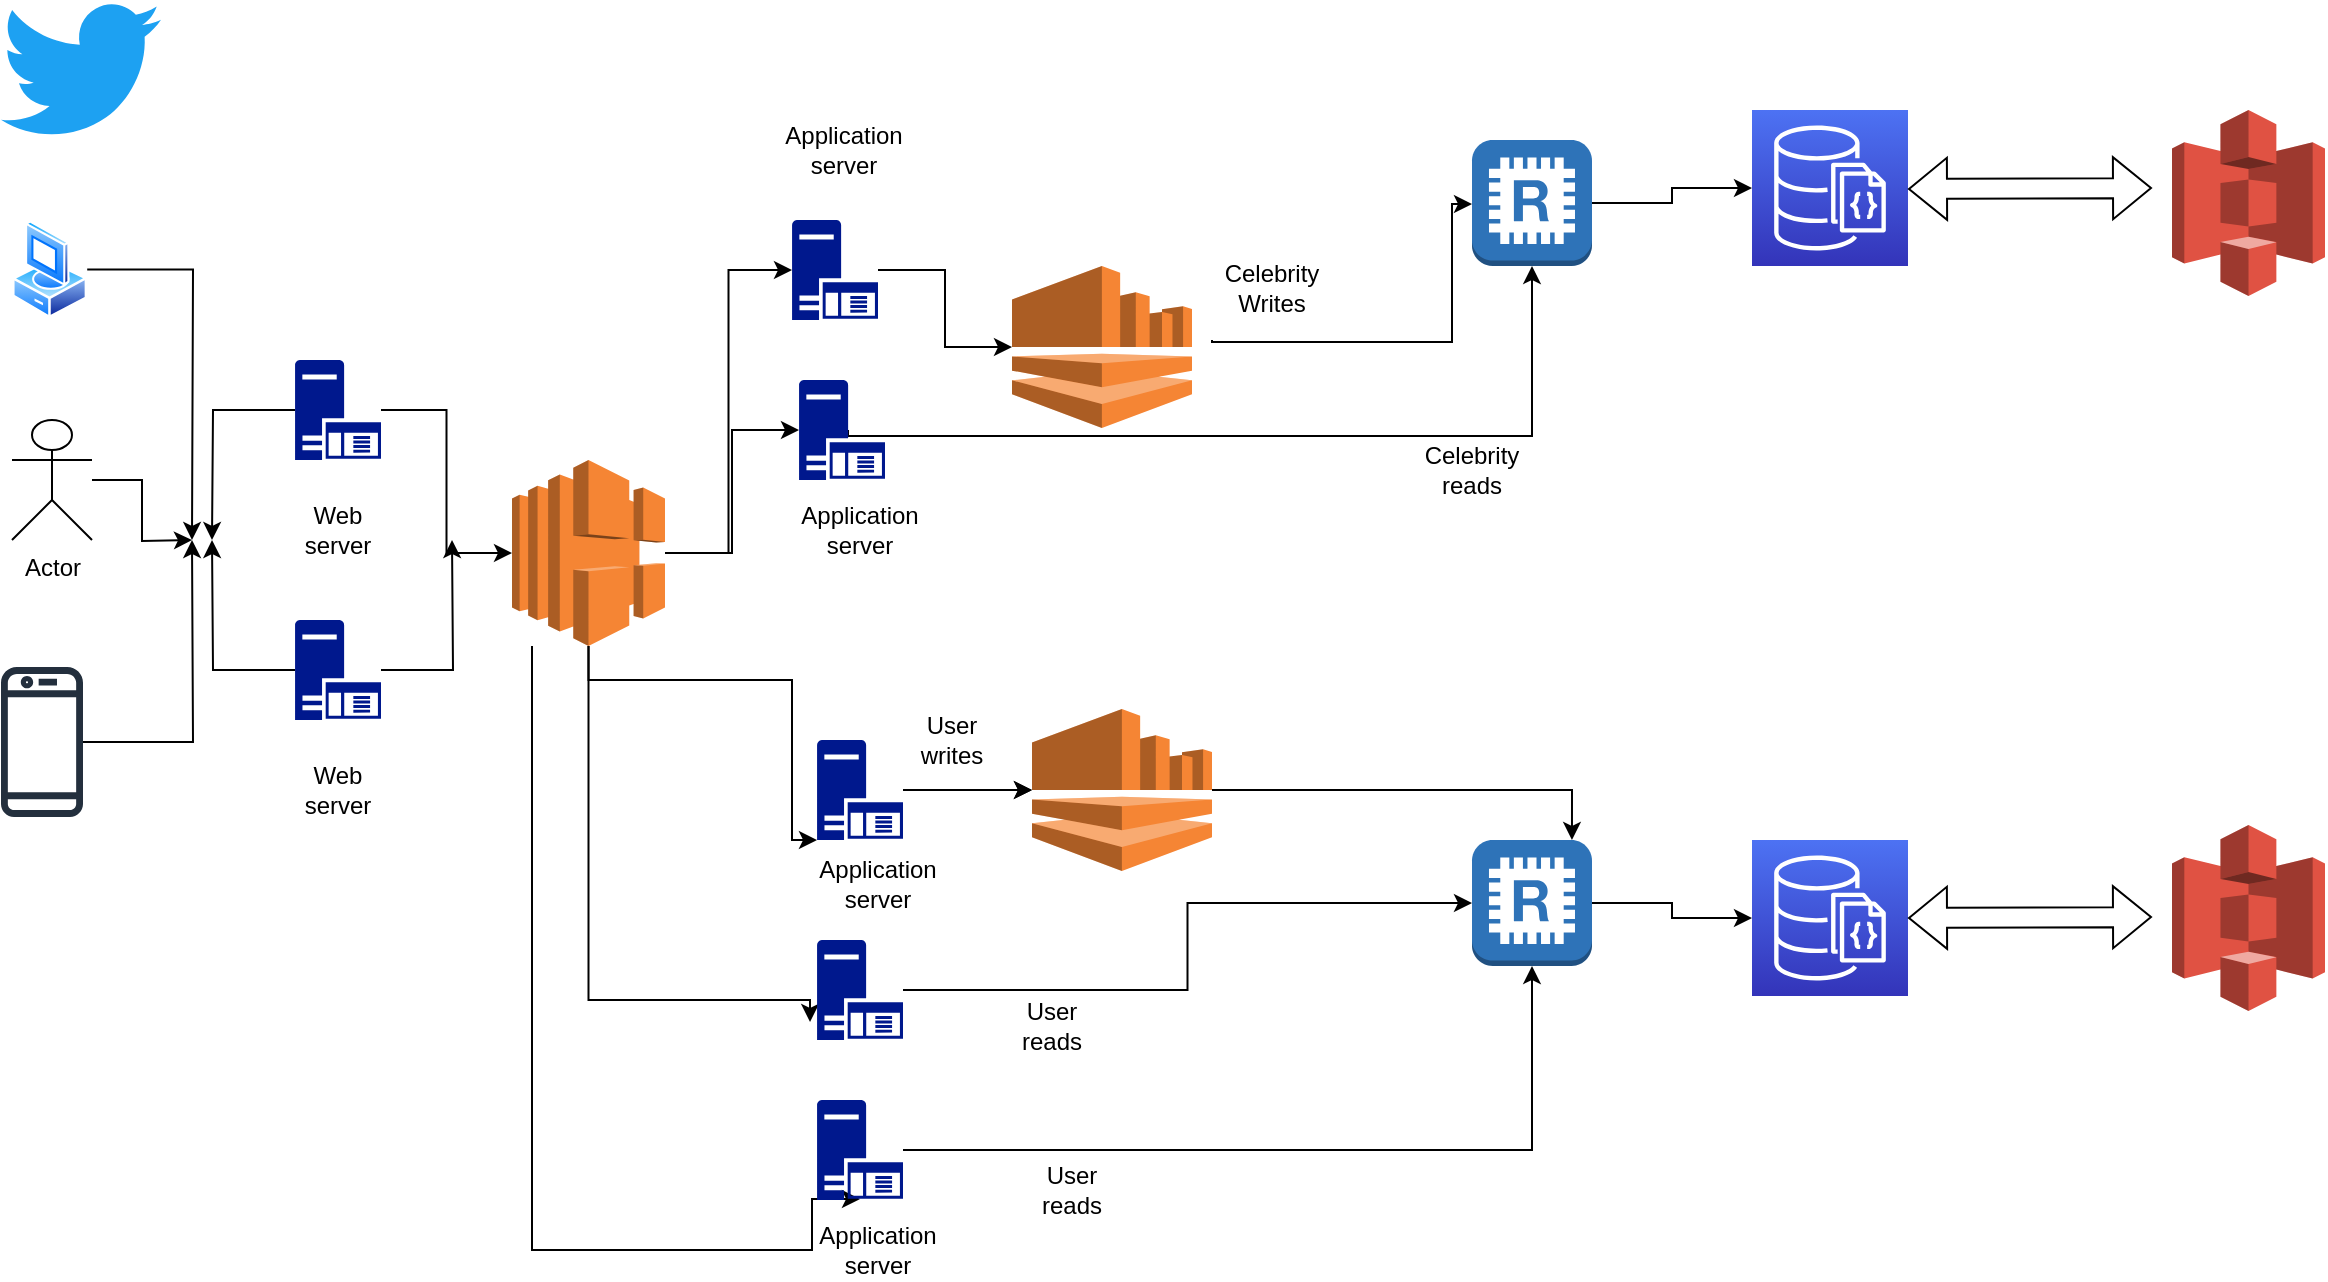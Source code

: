 <mxfile version="21.3.6" type="github" pages="2">
  <diagram id="OGPtt5JKFVUuqzHaBwd1" name="System design">
    <mxGraphModel dx="1306" dy="714" grid="1" gridSize="10" guides="1" tooltips="1" connect="1" arrows="1" fold="1" page="1" pageScale="1" pageWidth="850" pageHeight="1100" math="0" shadow="0">
      <root>
        <mxCell id="0" />
        <mxCell id="1" parent="0" />
        <mxCell id="6KC439Vq3jo2LTs7QLCa-17" style="edgeStyle=orthogonalEdgeStyle;rounded=0;orthogonalLoop=1;jettySize=auto;html=1;" parent="1" source="6KC439Vq3jo2LTs7QLCa-1" edge="1">
          <mxGeometry relative="1" as="geometry">
            <mxPoint x="110" y="280" as="targetPoint" />
          </mxGeometry>
        </mxCell>
        <mxCell id="6KC439Vq3jo2LTs7QLCa-20" style="edgeStyle=orthogonalEdgeStyle;rounded=0;orthogonalLoop=1;jettySize=auto;html=1;" parent="1" source="6KC439Vq3jo2LTs7QLCa-1" target="6KC439Vq3jo2LTs7QLCa-19" edge="1">
          <mxGeometry relative="1" as="geometry" />
        </mxCell>
        <mxCell id="6KC439Vq3jo2LTs7QLCa-1" value="" style="sketch=0;aspect=fixed;pointerEvents=1;shadow=0;dashed=0;html=1;strokeColor=none;labelPosition=center;verticalLabelPosition=bottom;verticalAlign=top;align=center;fillColor=#00188D;shape=mxgraph.mscae.enterprise.application_server" parent="1" vertex="1">
          <mxGeometry x="151.5" y="190" width="43" height="50" as="geometry" />
        </mxCell>
        <mxCell id="6KC439Vq3jo2LTs7QLCa-3" value="Web server" style="text;strokeColor=none;align=center;fillColor=none;html=1;verticalAlign=middle;whiteSpace=wrap;rounded=0;" parent="1" vertex="1">
          <mxGeometry x="143" y="260" width="60" height="30" as="geometry" />
        </mxCell>
        <mxCell id="6KC439Vq3jo2LTs7QLCa-12" style="edgeStyle=orthogonalEdgeStyle;rounded=0;orthogonalLoop=1;jettySize=auto;html=1;" parent="1" source="6KC439Vq3jo2LTs7QLCa-4" edge="1">
          <mxGeometry relative="1" as="geometry">
            <mxPoint x="100" y="280" as="targetPoint" />
          </mxGeometry>
        </mxCell>
        <mxCell id="6KC439Vq3jo2LTs7QLCa-4" value="" style="image;aspect=fixed;perimeter=ellipsePerimeter;html=1;align=center;shadow=0;dashed=0;spacingTop=3;image=img/lib/active_directory/vista_client.svg;" parent="1" vertex="1">
          <mxGeometry x="10" y="120" width="37.6" height="49.47" as="geometry" />
        </mxCell>
        <mxCell id="6KC439Vq3jo2LTs7QLCa-14" style="edgeStyle=orthogonalEdgeStyle;rounded=0;orthogonalLoop=1;jettySize=auto;html=1;" parent="1" source="6KC439Vq3jo2LTs7QLCa-5" edge="1">
          <mxGeometry relative="1" as="geometry">
            <mxPoint x="100" y="280" as="targetPoint" />
          </mxGeometry>
        </mxCell>
        <mxCell id="6KC439Vq3jo2LTs7QLCa-5" value="Actor" style="shape=umlActor;verticalLabelPosition=bottom;verticalAlign=top;html=1;outlineConnect=0;" parent="1" vertex="1">
          <mxGeometry x="10" y="220" width="40" height="60" as="geometry" />
        </mxCell>
        <mxCell id="6KC439Vq3jo2LTs7QLCa-18" style="edgeStyle=orthogonalEdgeStyle;rounded=0;orthogonalLoop=1;jettySize=auto;html=1;" parent="1" source="6KC439Vq3jo2LTs7QLCa-6" edge="1">
          <mxGeometry relative="1" as="geometry">
            <mxPoint x="110" y="280" as="targetPoint" />
          </mxGeometry>
        </mxCell>
        <mxCell id="6KC439Vq3jo2LTs7QLCa-21" style="edgeStyle=orthogonalEdgeStyle;rounded=0;orthogonalLoop=1;jettySize=auto;html=1;" parent="1" source="6KC439Vq3jo2LTs7QLCa-6" edge="1">
          <mxGeometry relative="1" as="geometry">
            <mxPoint x="230" y="280" as="targetPoint" />
          </mxGeometry>
        </mxCell>
        <mxCell id="6KC439Vq3jo2LTs7QLCa-6" value="" style="sketch=0;aspect=fixed;pointerEvents=1;shadow=0;dashed=0;html=1;strokeColor=none;labelPosition=center;verticalLabelPosition=bottom;verticalAlign=top;align=center;fillColor=#00188D;shape=mxgraph.mscae.enterprise.application_server" parent="1" vertex="1">
          <mxGeometry x="151.5" y="320" width="43" height="50" as="geometry" />
        </mxCell>
        <mxCell id="6KC439Vq3jo2LTs7QLCa-8" value="Web server" style="text;strokeColor=none;align=center;fillColor=none;html=1;verticalAlign=middle;whiteSpace=wrap;rounded=0;" parent="1" vertex="1">
          <mxGeometry x="143" y="390" width="60" height="30" as="geometry" />
        </mxCell>
        <mxCell id="6KC439Vq3jo2LTs7QLCa-13" style="edgeStyle=orthogonalEdgeStyle;rounded=0;orthogonalLoop=1;jettySize=auto;html=1;" parent="1" source="6KC439Vq3jo2LTs7QLCa-11" edge="1">
          <mxGeometry relative="1" as="geometry">
            <mxPoint x="100" y="280" as="targetPoint" />
          </mxGeometry>
        </mxCell>
        <mxCell id="6KC439Vq3jo2LTs7QLCa-11" value="" style="sketch=0;outlineConnect=0;fontColor=#232F3E;gradientColor=none;fillColor=#232F3D;strokeColor=none;dashed=0;verticalLabelPosition=bottom;verticalAlign=top;align=center;html=1;fontSize=12;fontStyle=0;aspect=fixed;pointerEvents=1;shape=mxgraph.aws4.mobile_client;" parent="1" vertex="1">
          <mxGeometry x="4.5" y="342" width="41" height="78" as="geometry" />
        </mxCell>
        <mxCell id="6KC439Vq3jo2LTs7QLCa-26" style="edgeStyle=orthogonalEdgeStyle;rounded=0;orthogonalLoop=1;jettySize=auto;html=1;entryX=0;entryY=0.5;entryDx=0;entryDy=0;entryPerimeter=0;" parent="1" source="6KC439Vq3jo2LTs7QLCa-19" target="6KC439Vq3jo2LTs7QLCa-22" edge="1">
          <mxGeometry relative="1" as="geometry" />
        </mxCell>
        <mxCell id="6KC439Vq3jo2LTs7QLCa-28" style="edgeStyle=orthogonalEdgeStyle;rounded=0;orthogonalLoop=1;jettySize=auto;html=1;entryX=0;entryY=0.5;entryDx=0;entryDy=0;entryPerimeter=0;" parent="1" source="6KC439Vq3jo2LTs7QLCa-19" target="6KC439Vq3jo2LTs7QLCa-23" edge="1">
          <mxGeometry relative="1" as="geometry" />
        </mxCell>
        <mxCell id="6KC439Vq3jo2LTs7QLCa-29" style="edgeStyle=orthogonalEdgeStyle;rounded=0;orthogonalLoop=1;jettySize=auto;html=1;" parent="1" source="6KC439Vq3jo2LTs7QLCa-19" target="6KC439Vq3jo2LTs7QLCa-24" edge="1">
          <mxGeometry relative="1" as="geometry">
            <Array as="points">
              <mxPoint x="298" y="350" />
              <mxPoint x="400" y="350" />
              <mxPoint x="400" y="430" />
            </Array>
          </mxGeometry>
        </mxCell>
        <mxCell id="6KC439Vq3jo2LTs7QLCa-49" style="edgeStyle=orthogonalEdgeStyle;rounded=0;orthogonalLoop=1;jettySize=auto;html=1;entryX=0.5;entryY=0.99;entryDx=0;entryDy=0;entryPerimeter=0;" parent="1" source="6KC439Vq3jo2LTs7QLCa-19" target="6KC439Vq3jo2LTs7QLCa-33" edge="1">
          <mxGeometry relative="1" as="geometry">
            <Array as="points">
              <mxPoint x="270" y="635" />
              <mxPoint x="410" y="635" />
              <mxPoint x="410" y="610" />
            </Array>
          </mxGeometry>
        </mxCell>
        <mxCell id="6KC439Vq3jo2LTs7QLCa-70" style="edgeStyle=orthogonalEdgeStyle;rounded=0;orthogonalLoop=1;jettySize=auto;html=1;entryX=-0.081;entryY=0.82;entryDx=0;entryDy=0;entryPerimeter=0;" parent="1" source="6KC439Vq3jo2LTs7QLCa-19" target="6KC439Vq3jo2LTs7QLCa-25" edge="1">
          <mxGeometry relative="1" as="geometry">
            <Array as="points">
              <mxPoint x="298" y="510" />
              <mxPoint x="409" y="510" />
            </Array>
          </mxGeometry>
        </mxCell>
        <mxCell id="6KC439Vq3jo2LTs7QLCa-19" value="" style="outlineConnect=0;dashed=0;verticalLabelPosition=bottom;verticalAlign=top;align=center;html=1;shape=mxgraph.aws3.elastic_load_balancing;fillColor=#F58534;gradientColor=none;" parent="1" vertex="1">
          <mxGeometry x="260" y="240" width="76.5" height="93" as="geometry" />
        </mxCell>
        <mxCell id="6KC439Vq3jo2LTs7QLCa-41" style="edgeStyle=orthogonalEdgeStyle;rounded=0;orthogonalLoop=1;jettySize=auto;html=1;" parent="1" target="6KC439Vq3jo2LTs7QLCa-37" edge="1">
          <mxGeometry relative="1" as="geometry">
            <mxPoint x="610" y="180" as="sourcePoint" />
            <Array as="points">
              <mxPoint x="610" y="181" />
              <mxPoint x="730" y="181" />
              <mxPoint x="730" y="112" />
            </Array>
          </mxGeometry>
        </mxCell>
        <mxCell id="6KC439Vq3jo2LTs7QLCa-58" style="edgeStyle=orthogonalEdgeStyle;rounded=0;orthogonalLoop=1;jettySize=auto;html=1;" parent="1" source="6KC439Vq3jo2LTs7QLCa-22" target="6KC439Vq3jo2LTs7QLCa-57" edge="1">
          <mxGeometry relative="1" as="geometry" />
        </mxCell>
        <mxCell id="6KC439Vq3jo2LTs7QLCa-22" value="" style="sketch=0;aspect=fixed;pointerEvents=1;shadow=0;dashed=0;html=1;strokeColor=none;labelPosition=center;verticalLabelPosition=bottom;verticalAlign=top;align=center;fillColor=#00188D;shape=mxgraph.mscae.enterprise.application_server" parent="1" vertex="1">
          <mxGeometry x="400" y="120" width="43" height="50" as="geometry" />
        </mxCell>
        <mxCell id="6KC439Vq3jo2LTs7QLCa-42" style="edgeStyle=orthogonalEdgeStyle;rounded=0;orthogonalLoop=1;jettySize=auto;html=1;exitX=0.57;exitY=0.5;exitDx=0;exitDy=0;exitPerimeter=0;" parent="1" source="6KC439Vq3jo2LTs7QLCa-23" target="6KC439Vq3jo2LTs7QLCa-37" edge="1">
          <mxGeometry relative="1" as="geometry">
            <mxPoint x="480" y="230" as="sourcePoint" />
            <Array as="points">
              <mxPoint x="428" y="228" />
              <mxPoint x="770" y="228" />
            </Array>
          </mxGeometry>
        </mxCell>
        <mxCell id="6KC439Vq3jo2LTs7QLCa-23" value="" style="sketch=0;aspect=fixed;pointerEvents=1;shadow=0;dashed=0;html=1;strokeColor=none;labelPosition=center;verticalLabelPosition=bottom;verticalAlign=top;align=center;fillColor=#00188D;shape=mxgraph.mscae.enterprise.application_server" parent="1" vertex="1">
          <mxGeometry x="403.5" y="200" width="43" height="50" as="geometry" />
        </mxCell>
        <mxCell id="6KC439Vq3jo2LTs7QLCa-65" style="edgeStyle=orthogonalEdgeStyle;rounded=0;orthogonalLoop=1;jettySize=auto;html=1;" parent="1" source="6KC439Vq3jo2LTs7QLCa-24" target="6KC439Vq3jo2LTs7QLCa-63" edge="1">
          <mxGeometry relative="1" as="geometry" />
        </mxCell>
        <mxCell id="6KC439Vq3jo2LTs7QLCa-24" value="" style="sketch=0;aspect=fixed;pointerEvents=1;shadow=0;dashed=0;html=1;strokeColor=none;labelPosition=center;verticalLabelPosition=bottom;verticalAlign=top;align=center;fillColor=#00188D;shape=mxgraph.mscae.enterprise.application_server" parent="1" vertex="1">
          <mxGeometry x="412.5" y="380" width="43" height="50" as="geometry" />
        </mxCell>
        <mxCell id="6KC439Vq3jo2LTs7QLCa-51" style="edgeStyle=orthogonalEdgeStyle;rounded=0;orthogonalLoop=1;jettySize=auto;html=1;" parent="1" source="6KC439Vq3jo2LTs7QLCa-25" target="6KC439Vq3jo2LTs7QLCa-39" edge="1">
          <mxGeometry relative="1" as="geometry" />
        </mxCell>
        <mxCell id="6KC439Vq3jo2LTs7QLCa-25" value="" style="sketch=0;aspect=fixed;pointerEvents=1;shadow=0;dashed=0;html=1;strokeColor=none;labelPosition=center;verticalLabelPosition=bottom;verticalAlign=top;align=center;fillColor=#00188D;shape=mxgraph.mscae.enterprise.application_server" parent="1" vertex="1">
          <mxGeometry x="412.5" y="480" width="43" height="50" as="geometry" />
        </mxCell>
        <mxCell id="6KC439Vq3jo2LTs7QLCa-31" value="Application server" style="text;strokeColor=none;align=center;fillColor=none;html=1;verticalAlign=middle;whiteSpace=wrap;rounded=0;" parent="1" vertex="1">
          <mxGeometry x="395.5" y="70" width="60" height="30" as="geometry" />
        </mxCell>
        <mxCell id="6KC439Vq3jo2LTs7QLCa-32" value="Application server" style="text;strokeColor=none;align=center;fillColor=none;html=1;verticalAlign=middle;whiteSpace=wrap;rounded=0;" parent="1" vertex="1">
          <mxGeometry x="412.5" y="436.5" width="60" height="30" as="geometry" />
        </mxCell>
        <mxCell id="6KC439Vq3jo2LTs7QLCa-52" style="edgeStyle=orthogonalEdgeStyle;rounded=0;orthogonalLoop=1;jettySize=auto;html=1;entryX=0.5;entryY=1;entryDx=0;entryDy=0;entryPerimeter=0;" parent="1" source="6KC439Vq3jo2LTs7QLCa-33" target="6KC439Vq3jo2LTs7QLCa-39" edge="1">
          <mxGeometry relative="1" as="geometry" />
        </mxCell>
        <mxCell id="6KC439Vq3jo2LTs7QLCa-33" value="" style="sketch=0;aspect=fixed;pointerEvents=1;shadow=0;dashed=0;html=1;strokeColor=none;labelPosition=center;verticalLabelPosition=bottom;verticalAlign=top;align=center;fillColor=#00188D;shape=mxgraph.mscae.enterprise.application_server" parent="1" vertex="1">
          <mxGeometry x="412.5" y="560" width="43" height="50" as="geometry" />
        </mxCell>
        <mxCell id="6KC439Vq3jo2LTs7QLCa-34" value="Application server" style="text;strokeColor=none;align=center;fillColor=none;html=1;verticalAlign=middle;whiteSpace=wrap;rounded=0;" parent="1" vertex="1">
          <mxGeometry x="412.5" y="620" width="60" height="30" as="geometry" />
        </mxCell>
        <mxCell id="6KC439Vq3jo2LTs7QLCa-35" value="Application server" style="text;strokeColor=none;align=center;fillColor=none;html=1;verticalAlign=middle;whiteSpace=wrap;rounded=0;" parent="1" vertex="1">
          <mxGeometry x="403.5" y="260" width="60" height="30" as="geometry" />
        </mxCell>
        <mxCell id="6KC439Vq3jo2LTs7QLCa-36" value="" style="dashed=0;outlineConnect=0;html=1;align=center;labelPosition=center;verticalLabelPosition=bottom;verticalAlign=top;shape=mxgraph.weblogos.twitter;fillColor=#1DA1F2;strokeColor=none" parent="1" vertex="1">
          <mxGeometry x="4.5" y="10" width="80" height="70" as="geometry" />
        </mxCell>
        <mxCell id="6KC439Vq3jo2LTs7QLCa-55" style="edgeStyle=orthogonalEdgeStyle;rounded=0;orthogonalLoop=1;jettySize=auto;html=1;" parent="1" source="6KC439Vq3jo2LTs7QLCa-37" target="6KC439Vq3jo2LTs7QLCa-53" edge="1">
          <mxGeometry relative="1" as="geometry" />
        </mxCell>
        <mxCell id="6KC439Vq3jo2LTs7QLCa-37" value="" style="outlineConnect=0;dashed=0;verticalLabelPosition=bottom;verticalAlign=top;align=center;html=1;shape=mxgraph.aws3.redis;fillColor=#2E73B8;gradientColor=none;" parent="1" vertex="1">
          <mxGeometry x="740" y="80" width="60" height="63" as="geometry" />
        </mxCell>
        <mxCell id="6KC439Vq3jo2LTs7QLCa-56" style="edgeStyle=orthogonalEdgeStyle;rounded=0;orthogonalLoop=1;jettySize=auto;html=1;" parent="1" source="6KC439Vq3jo2LTs7QLCa-39" target="6KC439Vq3jo2LTs7QLCa-54" edge="1">
          <mxGeometry relative="1" as="geometry" />
        </mxCell>
        <mxCell id="6KC439Vq3jo2LTs7QLCa-39" value="" style="outlineConnect=0;dashed=0;verticalLabelPosition=bottom;verticalAlign=top;align=center;html=1;shape=mxgraph.aws3.redis;fillColor=#2E73B8;gradientColor=none;" parent="1" vertex="1">
          <mxGeometry x="740" y="430" width="60" height="63" as="geometry" />
        </mxCell>
        <mxCell id="6KC439Vq3jo2LTs7QLCa-43" value="Celebrity reads" style="text;strokeColor=none;align=center;fillColor=none;html=1;verticalAlign=middle;whiteSpace=wrap;rounded=0;" parent="1" vertex="1">
          <mxGeometry x="710" y="230" width="60" height="30" as="geometry" />
        </mxCell>
        <mxCell id="6KC439Vq3jo2LTs7QLCa-44" value="Celebrity Writes" style="text;strokeColor=none;align=center;fillColor=none;html=1;verticalAlign=middle;whiteSpace=wrap;rounded=0;" parent="1" vertex="1">
          <mxGeometry x="610" y="139.47" width="60" height="30" as="geometry" />
        </mxCell>
        <mxCell id="6KC439Vq3jo2LTs7QLCa-53" value="" style="sketch=0;points=[[0,0,0],[0.25,0,0],[0.5,0,0],[0.75,0,0],[1,0,0],[0,1,0],[0.25,1,0],[0.5,1,0],[0.75,1,0],[1,1,0],[0,0.25,0],[0,0.5,0],[0,0.75,0],[1,0.25,0],[1,0.5,0],[1,0.75,0]];outlineConnect=0;fontColor=#232F3E;gradientColor=#4D72F3;gradientDirection=north;fillColor=#3334B9;strokeColor=#ffffff;dashed=0;verticalLabelPosition=bottom;verticalAlign=top;align=center;html=1;fontSize=12;fontStyle=0;aspect=fixed;shape=mxgraph.aws4.resourceIcon;resIcon=mxgraph.aws4.documentdb_with_mongodb_compatibility;" parent="1" vertex="1">
          <mxGeometry x="880" y="65" width="78" height="78" as="geometry" />
        </mxCell>
        <mxCell id="6KC439Vq3jo2LTs7QLCa-54" value="" style="sketch=0;points=[[0,0,0],[0.25,0,0],[0.5,0,0],[0.75,0,0],[1,0,0],[0,1,0],[0.25,1,0],[0.5,1,0],[0.75,1,0],[1,1,0],[0,0.25,0],[0,0.5,0],[0,0.75,0],[1,0.25,0],[1,0.5,0],[1,0.75,0]];outlineConnect=0;fontColor=#232F3E;gradientColor=#4D72F3;gradientDirection=north;fillColor=#3334B9;strokeColor=#ffffff;dashed=0;verticalLabelPosition=bottom;verticalAlign=top;align=center;html=1;fontSize=12;fontStyle=0;aspect=fixed;shape=mxgraph.aws4.resourceIcon;resIcon=mxgraph.aws4.documentdb_with_mongodb_compatibility;" parent="1" vertex="1">
          <mxGeometry x="880" y="430" width="78" height="78" as="geometry" />
        </mxCell>
        <mxCell id="6KC439Vq3jo2LTs7QLCa-57" value="" style="outlineConnect=0;dashed=0;verticalLabelPosition=bottom;verticalAlign=top;align=center;html=1;shape=mxgraph.aws3.kinesis;fillColor=#F58534;gradientColor=none;" parent="1" vertex="1">
          <mxGeometry x="510" y="143" width="90" height="81" as="geometry" />
        </mxCell>
        <mxCell id="6KC439Vq3jo2LTs7QLCa-64" value="" style="edgeStyle=orthogonalEdgeStyle;rounded=0;orthogonalLoop=1;jettySize=auto;html=1;" parent="1" source="6KC439Vq3jo2LTs7QLCa-24" target="6KC439Vq3jo2LTs7QLCa-63" edge="1">
          <mxGeometry relative="1" as="geometry">
            <mxPoint x="495" y="412" as="sourcePoint" />
            <mxPoint x="740" y="462" as="targetPoint" />
          </mxGeometry>
        </mxCell>
        <mxCell id="6KC439Vq3jo2LTs7QLCa-66" style="edgeStyle=orthogonalEdgeStyle;rounded=0;orthogonalLoop=1;jettySize=auto;html=1;entryX=0.833;entryY=0;entryDx=0;entryDy=0;entryPerimeter=0;" parent="1" source="6KC439Vq3jo2LTs7QLCa-63" target="6KC439Vq3jo2LTs7QLCa-39" edge="1">
          <mxGeometry relative="1" as="geometry" />
        </mxCell>
        <mxCell id="6KC439Vq3jo2LTs7QLCa-63" value="" style="outlineConnect=0;dashed=0;verticalLabelPosition=bottom;verticalAlign=top;align=center;html=1;shape=mxgraph.aws3.kinesis;fillColor=#F58534;gradientColor=none;" parent="1" vertex="1">
          <mxGeometry x="520" y="364.5" width="90" height="81" as="geometry" />
        </mxCell>
        <mxCell id="6KC439Vq3jo2LTs7QLCa-67" value="User writes" style="text;strokeColor=none;align=center;fillColor=none;html=1;verticalAlign=middle;whiteSpace=wrap;rounded=0;" parent="1" vertex="1">
          <mxGeometry x="450" y="364.5" width="60" height="30" as="geometry" />
        </mxCell>
        <mxCell id="6KC439Vq3jo2LTs7QLCa-68" value="User reads" style="text;strokeColor=none;align=center;fillColor=none;html=1;verticalAlign=middle;whiteSpace=wrap;rounded=0;" parent="1" vertex="1">
          <mxGeometry x="500" y="508" width="60" height="30" as="geometry" />
        </mxCell>
        <mxCell id="6KC439Vq3jo2LTs7QLCa-69" value="User reads" style="text;strokeColor=none;align=center;fillColor=none;html=1;verticalAlign=middle;whiteSpace=wrap;rounded=0;" parent="1" vertex="1">
          <mxGeometry x="510" y="590" width="60" height="30" as="geometry" />
        </mxCell>
        <mxCell id="Usf6adK-40Itm8aK41Lk-1" value="" style="outlineConnect=0;dashed=0;verticalLabelPosition=bottom;verticalAlign=top;align=center;html=1;shape=mxgraph.aws3.s3;fillColor=#E05243;gradientColor=none;" vertex="1" parent="1">
          <mxGeometry x="1090" y="422.5" width="76.5" height="93" as="geometry" />
        </mxCell>
        <mxCell id="Usf6adK-40Itm8aK41Lk-2" value="" style="outlineConnect=0;dashed=0;verticalLabelPosition=bottom;verticalAlign=top;align=center;html=1;shape=mxgraph.aws3.s3;fillColor=#E05243;gradientColor=none;" vertex="1" parent="1">
          <mxGeometry x="1090" y="65" width="76.5" height="93" as="geometry" />
        </mxCell>
        <mxCell id="Usf6adK-40Itm8aK41Lk-3" value="" style="shape=flexArrow;endArrow=classic;startArrow=classic;html=1;rounded=0;" edge="1" parent="1">
          <mxGeometry width="100" height="100" relative="1" as="geometry">
            <mxPoint x="1080" y="104" as="sourcePoint" />
            <mxPoint x="958" y="104.47" as="targetPoint" />
          </mxGeometry>
        </mxCell>
        <mxCell id="Usf6adK-40Itm8aK41Lk-4" value="" style="shape=flexArrow;endArrow=classic;startArrow=classic;html=1;rounded=0;" edge="1" parent="1">
          <mxGeometry width="100" height="100" relative="1" as="geometry">
            <mxPoint x="1080" y="468.5" as="sourcePoint" />
            <mxPoint x="958" y="468.97" as="targetPoint" />
          </mxGeometry>
        </mxCell>
      </root>
    </mxGraphModel>
  </diagram>
  <diagram id="Ms-GmdoRinez7m9P5KAb" name="Data model">
    <mxGraphModel dx="1306" dy="714" grid="1" gridSize="10" guides="1" tooltips="1" connect="1" arrows="1" fold="1" page="1" pageScale="1" pageWidth="850" pageHeight="1100" math="0" shadow="0">
      <root>
        <mxCell id="0" />
        <mxCell id="1" parent="0" />
        <mxCell id="bnehW4UcKr64qTlZm-zc-5" value="Tweet" style="swimlane;fontStyle=0;childLayout=stackLayout;horizontal=1;startSize=26;fillColor=none;horizontalStack=0;resizeParent=1;resizeParentMax=0;resizeLast=0;collapsible=1;marginBottom=0;html=1;" vertex="1" parent="1">
          <mxGeometry x="370" y="340" width="140" height="182" as="geometry" />
        </mxCell>
        <mxCell id="bnehW4UcKr64qTlZm-zc-6" value="Name" style="text;strokeColor=none;fillColor=none;align=left;verticalAlign=top;spacingLeft=4;spacingRight=4;overflow=hidden;rotatable=0;points=[[0,0.5],[1,0.5]];portConstraint=eastwest;whiteSpace=wrap;html=1;" vertex="1" parent="bnehW4UcKr64qTlZm-zc-5">
          <mxGeometry y="26" width="140" height="26" as="geometry" />
        </mxCell>
        <mxCell id="bnehW4UcKr64qTlZm-zc-7" value="UID" style="text;strokeColor=none;fillColor=none;align=left;verticalAlign=top;spacingLeft=4;spacingRight=4;overflow=hidden;rotatable=0;points=[[0,0.5],[1,0.5]];portConstraint=eastwest;whiteSpace=wrap;html=1;" vertex="1" parent="bnehW4UcKr64qTlZm-zc-5">
          <mxGeometry y="52" width="140" height="26" as="geometry" />
        </mxCell>
        <mxCell id="bnehW4UcKr64qTlZm-zc-8" value="Location" style="text;strokeColor=none;fillColor=none;align=left;verticalAlign=top;spacingLeft=4;spacingRight=4;overflow=hidden;rotatable=0;points=[[0,0.5],[1,0.5]];portConstraint=eastwest;whiteSpace=wrap;html=1;" vertex="1" parent="bnehW4UcKr64qTlZm-zc-5">
          <mxGeometry y="78" width="140" height="26" as="geometry" />
        </mxCell>
        <mxCell id="bnehW4UcKr64qTlZm-zc-9" value="Celebrity_flag" style="text;strokeColor=none;fillColor=none;align=left;verticalAlign=top;spacingLeft=4;spacingRight=4;overflow=hidden;rotatable=0;points=[[0,0.5],[1,0.5]];portConstraint=eastwest;whiteSpace=wrap;html=1;" vertex="1" parent="bnehW4UcKr64qTlZm-zc-5">
          <mxGeometry y="104" width="140" height="26" as="geometry" />
        </mxCell>
        <mxCell id="bnehW4UcKr64qTlZm-zc-10" value="Tweet" style="text;strokeColor=none;fillColor=none;align=left;verticalAlign=top;spacingLeft=4;spacingRight=4;overflow=hidden;rotatable=0;points=[[0,0.5],[1,0.5]];portConstraint=eastwest;whiteSpace=wrap;html=1;" vertex="1" parent="bnehW4UcKr64qTlZm-zc-5">
          <mxGeometry y="130" width="140" height="26" as="geometry" />
        </mxCell>
        <mxCell id="bnehW4UcKr64qTlZm-zc-11" value="Image_location" style="text;strokeColor=none;fillColor=none;align=left;verticalAlign=top;spacingLeft=4;spacingRight=4;overflow=hidden;rotatable=0;points=[[0,0.5],[1,0.5]];portConstraint=eastwest;whiteSpace=wrap;html=1;" vertex="1" parent="bnehW4UcKr64qTlZm-zc-5">
          <mxGeometry y="156" width="140" height="26" as="geometry" />
        </mxCell>
      </root>
    </mxGraphModel>
  </diagram>
</mxfile>
